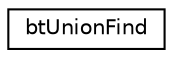 digraph G
{
  edge [fontname="Helvetica",fontsize="10",labelfontname="Helvetica",labelfontsize="10"];
  node [fontname="Helvetica",fontsize="10",shape=record];
  rankdir="LR";
  Node1 [label="btUnionFind",height=0.2,width=0.4,color="black", fillcolor="white", style="filled",URL="$classbtUnionFind.html",tooltip="UnionFind calculates connected subsets."];
}
